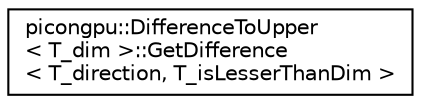 digraph "Graphical Class Hierarchy"
{
 // LATEX_PDF_SIZE
  edge [fontname="Helvetica",fontsize="10",labelfontname="Helvetica",labelfontsize="10"];
  node [fontname="Helvetica",fontsize="10",shape=record];
  rankdir="LR";
  Node0 [label="picongpu::DifferenceToUpper\l\< T_dim \>::GetDifference\l\< T_direction, T_isLesserThanDim \>",height=0.2,width=0.4,color="black", fillcolor="white", style="filled",URL="$structpicongpu_1_1_difference_to_upper_1_1_get_difference.html",tooltip="calculate the difference for a given direction"];
}
